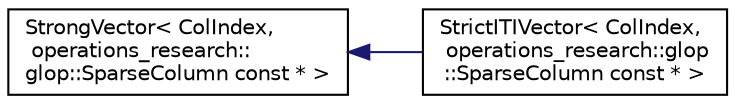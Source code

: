 digraph "Graphical Class Hierarchy"
{
 // LATEX_PDF_SIZE
  edge [fontname="Helvetica",fontsize="10",labelfontname="Helvetica",labelfontsize="10"];
  node [fontname="Helvetica",fontsize="10",shape=record];
  rankdir="LR";
  Node0 [label="StrongVector\< ColIndex,\l operations_research::\lglop::SparseColumn const * \>",height=0.2,width=0.4,color="black", fillcolor="white", style="filled",URL="$classabsl_1_1_strong_vector.html",tooltip=" "];
  Node0 -> Node1 [dir="back",color="midnightblue",fontsize="10",style="solid",fontname="Helvetica"];
  Node1 [label="StrictITIVector\< ColIndex,\l operations_research::glop\l::SparseColumn const * \>",height=0.2,width=0.4,color="black", fillcolor="white", style="filled",URL="$classoperations__research_1_1glop_1_1_strict_i_t_i_vector.html",tooltip=" "];
}
